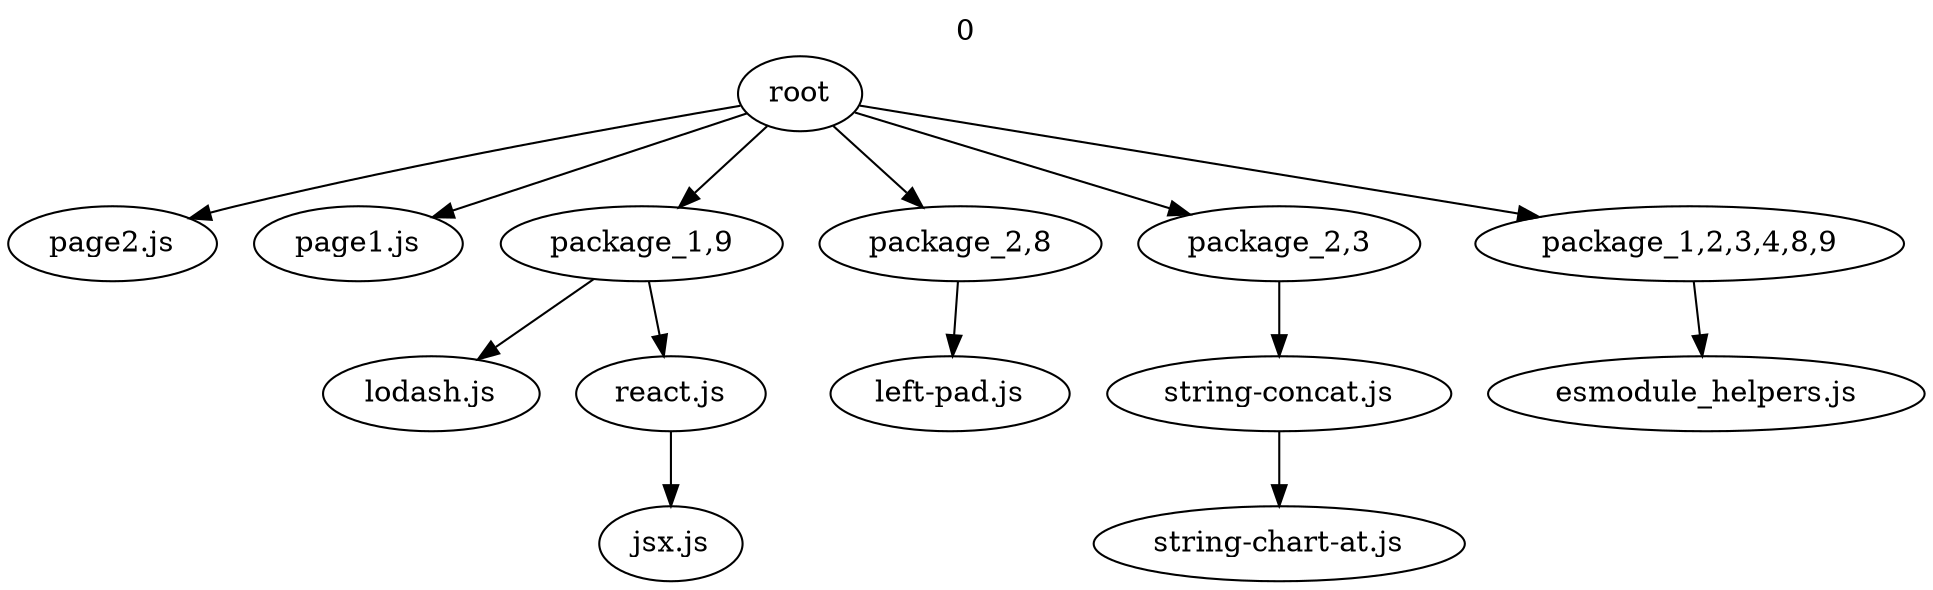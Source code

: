 digraph merged {
  labelloc="t";
  label="0";
  layout="dot";

  "root";
  "page2.js";
  "page1.js";
  "package_1,9";
  "lodash.js";
  "react.js";
  "jsx.js";
  "package_2,8";
  "left-pad.js";
  "package_2,3";
  "string-concat.js";
  "string-chart-at.js";
  "package_1,2,3,4,8,9";
  "esmodule_helpers.js";

  "root" -> "page2.js";
  "root" -> "page1.js";
  "root" -> "package_1,9";
  "root" -> "package_2,8";
  "root" -> "package_2,3";
  "root" -> "package_1,2,3,4,8,9";
  "package_1,9" -> "lodash.js";
  "package_1,9" -> "react.js";
  "react.js" -> "jsx.js";
  "package_2,8" -> "left-pad.js";
  "package_2,3" -> "string-concat.js";
  "string-concat.js" -> "string-chart-at.js";
  "package_1,2,3,4,8,9" -> "esmodule_helpers.js";
}
